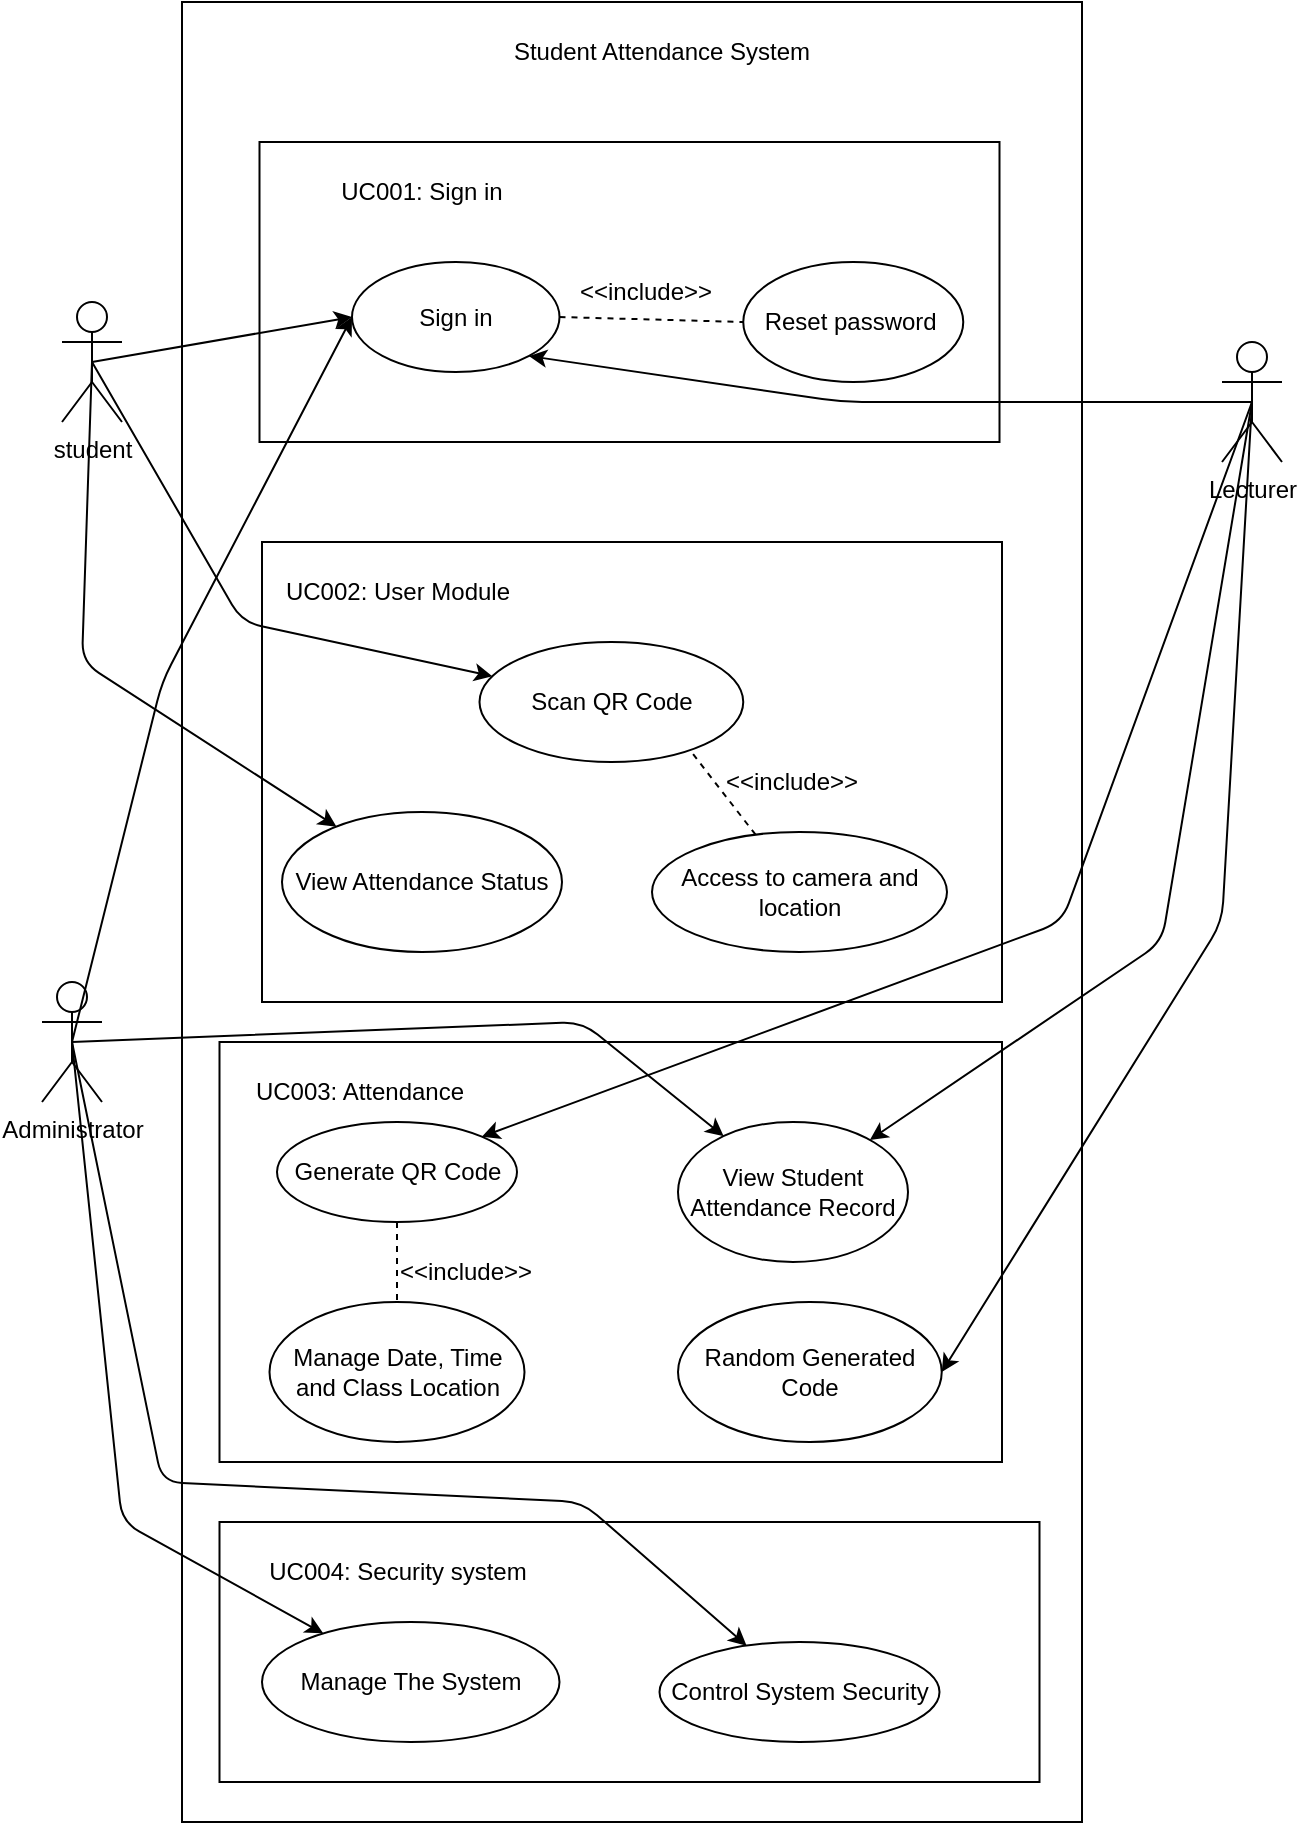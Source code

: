 <mxfile>
    <diagram id="I6u_ylEicrOa9JgdIdD1" name="usecase">
        <mxGraphModel dx="490" dy="424" grid="1" gridSize="10" guides="1" tooltips="1" connect="1" arrows="1" fold="1" page="1" pageScale="1" pageWidth="850" pageHeight="1100" math="0" shadow="0">
            <root>
                <mxCell id="0"/>
                <mxCell id="1" parent="0"/>
                <mxCell id="3" value="student&lt;br&gt;" style="shape=umlActor;verticalLabelPosition=bottom;verticalAlign=top;html=1;outlineConnect=0;" parent="1" vertex="1">
                    <mxGeometry x="60" y="290" width="30" height="60" as="geometry"/>
                </mxCell>
                <mxCell id="6" value="" style="rounded=0;whiteSpace=wrap;html=1;" parent="1" vertex="1">
                    <mxGeometry x="120" y="140" width="450" height="910" as="geometry"/>
                </mxCell>
                <mxCell id="14" value="Lecturer" style="shape=umlActor;verticalLabelPosition=bottom;verticalAlign=top;html=1;outlineConnect=0;" parent="1" vertex="1">
                    <mxGeometry x="640" y="310" width="30" height="60" as="geometry"/>
                </mxCell>
                <mxCell id="25" value="Administrator" style="shape=umlActor;verticalLabelPosition=bottom;verticalAlign=top;html=1;outlineConnect=0;" parent="1" vertex="1">
                    <mxGeometry x="50" y="630" width="30" height="60" as="geometry"/>
                </mxCell>
                <mxCell id="XYWCnq4DJ0gO84Lw5L7P-42" value="" style="rounded=0;whiteSpace=wrap;html=1;" parent="1" vertex="1">
                    <mxGeometry x="160" y="410" width="370" height="230" as="geometry"/>
                </mxCell>
                <mxCell id="XYWCnq4DJ0gO84Lw5L7P-43" value="Scan QR Code" style="ellipse;whiteSpace=wrap;html=1;" parent="1" vertex="1">
                    <mxGeometry x="268.75" y="460" width="131.88" height="60" as="geometry"/>
                </mxCell>
                <mxCell id="XYWCnq4DJ0gO84Lw5L7P-44" value="View Attendance Status" style="ellipse;whiteSpace=wrap;html=1;" parent="1" vertex="1">
                    <mxGeometry x="170" y="545" width="140" height="70" as="geometry"/>
                </mxCell>
                <mxCell id="XYWCnq4DJ0gO84Lw5L7P-46" value="Access to camera and location" style="ellipse;whiteSpace=wrap;html=1;" parent="1" vertex="1">
                    <mxGeometry x="355" y="555" width="147.5" height="60" as="geometry"/>
                </mxCell>
                <mxCell id="XYWCnq4DJ0gO84Lw5L7P-53" value="UC002: User Module" style="text;html=1;strokeColor=none;fillColor=none;align=center;verticalAlign=middle;whiteSpace=wrap;rounded=0;" parent="1" vertex="1">
                    <mxGeometry x="148.75" y="420" width="157.5" height="30" as="geometry"/>
                </mxCell>
                <mxCell id="XYWCnq4DJ0gO84Lw5L7P-54" value="" style="rounded=0;whiteSpace=wrap;html=1;" parent="1" vertex="1">
                    <mxGeometry x="138.75" y="660" width="391.25" height="210" as="geometry"/>
                </mxCell>
                <mxCell id="XYWCnq4DJ0gO84Lw5L7P-55" value="Generate QR Code" style="ellipse;whiteSpace=wrap;html=1;" parent="1" vertex="1">
                    <mxGeometry x="167.5" y="700" width="120" height="50" as="geometry"/>
                </mxCell>
                <mxCell id="XYWCnq4DJ0gO84Lw5L7P-56" value="Manage Date, Time and Class Location" style="ellipse;whiteSpace=wrap;html=1;" parent="1" vertex="1">
                    <mxGeometry x="163.75" y="790" width="127.5" height="70" as="geometry"/>
                </mxCell>
                <mxCell id="XYWCnq4DJ0gO84Lw5L7P-57" value="View Student Attendance Record" style="ellipse;whiteSpace=wrap;html=1;" parent="1" vertex="1">
                    <mxGeometry x="368" y="700" width="115" height="70" as="geometry"/>
                </mxCell>
                <mxCell id="XYWCnq4DJ0gO84Lw5L7P-61" value="UC003: Attendance" style="text;html=1;strokeColor=none;fillColor=none;align=center;verticalAlign=middle;whiteSpace=wrap;rounded=0;" parent="1" vertex="1">
                    <mxGeometry x="148.75" y="670" width="120" height="30" as="geometry"/>
                </mxCell>
                <mxCell id="XYWCnq4DJ0gO84Lw5L7P-64" value="Student Attendance System" style="text;html=1;strokeColor=none;fillColor=none;align=center;verticalAlign=middle;whiteSpace=wrap;rounded=0;" parent="1" vertex="1">
                    <mxGeometry x="260" y="150" width="200" height="30" as="geometry"/>
                </mxCell>
                <mxCell id="XYWCnq4DJ0gO84Lw5L7P-65" value="" style="rounded=0;whiteSpace=wrap;html=1;" parent="1" vertex="1">
                    <mxGeometry x="138.75" y="900" width="410" height="130" as="geometry"/>
                </mxCell>
                <mxCell id="XYWCnq4DJ0gO84Lw5L7P-66" value="Control System Security" style="ellipse;whiteSpace=wrap;html=1;" parent="1" vertex="1">
                    <mxGeometry x="358.75" y="960" width="140" height="50" as="geometry"/>
                </mxCell>
                <mxCell id="XYWCnq4DJ0gO84Lw5L7P-67" value="Manage The System" style="ellipse;whiteSpace=wrap;html=1;" parent="1" vertex="1">
                    <mxGeometry x="160" y="950" width="148.75" height="60" as="geometry"/>
                </mxCell>
                <mxCell id="XYWCnq4DJ0gO84Lw5L7P-68" value="UC004: Security system" style="text;html=1;strokeColor=none;fillColor=none;align=center;verticalAlign=middle;whiteSpace=wrap;rounded=0;" parent="1" vertex="1">
                    <mxGeometry x="148.75" y="910" width="157.5" height="30" as="geometry"/>
                </mxCell>
                <mxCell id="Y3VHPMeUVkQ1NJbOH7VH-25" value="Random Generated Code" style="ellipse;whiteSpace=wrap;html=1;" parent="1" vertex="1">
                    <mxGeometry x="368" y="790" width="131.87" height="70" as="geometry"/>
                </mxCell>
                <mxCell id="27" value="" style="rounded=0;whiteSpace=wrap;html=1;" parent="1" vertex="1">
                    <mxGeometry x="158.75" y="210" width="370" height="150" as="geometry"/>
                </mxCell>
                <mxCell id="28" value="UC001: Sign in" style="text;html=1;strokeColor=none;fillColor=none;align=center;verticalAlign=middle;whiteSpace=wrap;rounded=0;" parent="1" vertex="1">
                    <mxGeometry x="158.13" y="220" width="163.75" height="30" as="geometry"/>
                </mxCell>
                <mxCell id="32" value="Sign in" style="ellipse;whiteSpace=wrap;html=1;" parent="1" vertex="1">
                    <mxGeometry x="205" y="270" width="103.75" height="55" as="geometry"/>
                </mxCell>
                <mxCell id="33" value="Reset password&amp;nbsp;" style="ellipse;whiteSpace=wrap;html=1;" parent="1" vertex="1">
                    <mxGeometry x="400.63" y="270" width="110" height="60" as="geometry"/>
                </mxCell>
                <mxCell id="49" value="" style="endArrow=classic;html=1;entryX=0;entryY=0.5;entryDx=0;entryDy=0;exitX=0.5;exitY=0.5;exitDx=0;exitDy=0;exitPerimeter=0;" parent="1" source="3" target="32" edge="1">
                    <mxGeometry width="50" height="50" relative="1" as="geometry">
                        <mxPoint x="80" y="320" as="sourcePoint"/>
                        <mxPoint x="200" y="350" as="targetPoint"/>
                    </mxGeometry>
                </mxCell>
                <mxCell id="50" value="" style="endArrow=classic;html=1;exitX=0.5;exitY=0.5;exitDx=0;exitDy=0;exitPerimeter=0;entryX=0;entryY=0.5;entryDx=0;entryDy=0;" parent="1" source="25" target="32" edge="1">
                    <mxGeometry width="50" height="50" relative="1" as="geometry">
                        <mxPoint x="260" y="520" as="sourcePoint"/>
                        <mxPoint x="310" y="470" as="targetPoint"/>
                        <Array as="points">
                            <mxPoint x="110" y="480"/>
                        </Array>
                    </mxGeometry>
                </mxCell>
                <mxCell id="51" value="" style="endArrow=classic;html=1;exitX=0.5;exitY=0.5;exitDx=0;exitDy=0;exitPerimeter=0;entryX=1;entryY=1;entryDx=0;entryDy=0;" parent="1" source="14" target="32" edge="1">
                    <mxGeometry width="50" height="50" relative="1" as="geometry">
                        <mxPoint x="440" y="420" as="sourcePoint"/>
                        <mxPoint x="490" y="370" as="targetPoint"/>
                        <Array as="points">
                            <mxPoint x="450" y="340"/>
                        </Array>
                    </mxGeometry>
                </mxCell>
                <mxCell id="52" value="" style="endArrow=none;dashed=1;html=1;exitX=1;exitY=0.5;exitDx=0;exitDy=0;entryX=0;entryY=0.5;entryDx=0;entryDy=0;" parent="1" source="32" target="33" edge="1">
                    <mxGeometry width="50" height="50" relative="1" as="geometry">
                        <mxPoint x="350" y="420" as="sourcePoint"/>
                        <mxPoint x="400" y="370" as="targetPoint"/>
                    </mxGeometry>
                </mxCell>
                <mxCell id="54" value="&amp;lt;&amp;lt;include&amp;gt;&amp;gt;" style="text;html=1;strokeColor=none;fillColor=none;align=center;verticalAlign=middle;whiteSpace=wrap;rounded=0;" parent="1" vertex="1">
                    <mxGeometry x="321.88" y="270" width="60" height="30" as="geometry"/>
                </mxCell>
                <mxCell id="55" value="" style="endArrow=classic;html=1;exitX=0.5;exitY=0.5;exitDx=0;exitDy=0;exitPerimeter=0;" parent="1" source="3" target="XYWCnq4DJ0gO84Lw5L7P-43" edge="1">
                    <mxGeometry width="50" height="50" relative="1" as="geometry">
                        <mxPoint x="240" y="420" as="sourcePoint"/>
                        <mxPoint x="290" y="370" as="targetPoint"/>
                        <Array as="points">
                            <mxPoint x="150" y="450"/>
                        </Array>
                    </mxGeometry>
                </mxCell>
                <mxCell id="57" value="" style="endArrow=none;dashed=1;html=1;entryX=0.798;entryY=0.9;entryDx=0;entryDy=0;entryPerimeter=0;" parent="1" source="XYWCnq4DJ0gO84Lw5L7P-46" target="XYWCnq4DJ0gO84Lw5L7P-43" edge="1">
                    <mxGeometry width="50" height="50" relative="1" as="geometry">
                        <mxPoint x="280" y="620" as="sourcePoint"/>
                        <mxPoint x="330" y="570" as="targetPoint"/>
                    </mxGeometry>
                </mxCell>
                <mxCell id="58" value="&amp;lt;&amp;lt;include&amp;gt;&amp;gt;" style="text;html=1;strokeColor=none;fillColor=none;align=center;verticalAlign=middle;whiteSpace=wrap;rounded=0;" parent="1" vertex="1">
                    <mxGeometry x="395" y="515" width="60" height="30" as="geometry"/>
                </mxCell>
                <mxCell id="59" value="" style="endArrow=classic;html=1;exitX=0.5;exitY=0.5;exitDx=0;exitDy=0;exitPerimeter=0;" parent="1" source="3" target="XYWCnq4DJ0gO84Lw5L7P-44" edge="1">
                    <mxGeometry width="50" height="50" relative="1" as="geometry">
                        <mxPoint x="280" y="520" as="sourcePoint"/>
                        <mxPoint x="330" y="470" as="targetPoint"/>
                        <Array as="points">
                            <mxPoint x="70" y="470"/>
                        </Array>
                    </mxGeometry>
                </mxCell>
                <mxCell id="60" value="" style="endArrow=classic;html=1;exitX=0.5;exitY=0.5;exitDx=0;exitDy=0;exitPerimeter=0;entryX=1;entryY=0;entryDx=0;entryDy=0;" parent="1" source="14" target="XYWCnq4DJ0gO84Lw5L7P-55" edge="1">
                    <mxGeometry width="50" height="50" relative="1" as="geometry">
                        <mxPoint x="390" y="520" as="sourcePoint"/>
                        <mxPoint x="440" y="470" as="targetPoint"/>
                        <Array as="points">
                            <mxPoint x="560" y="600"/>
                        </Array>
                    </mxGeometry>
                </mxCell>
                <mxCell id="61" value="" style="endArrow=classic;html=1;exitX=0.5;exitY=0.5;exitDx=0;exitDy=0;exitPerimeter=0;" parent="1" source="14" target="XYWCnq4DJ0gO84Lw5L7P-57" edge="1">
                    <mxGeometry width="50" height="50" relative="1" as="geometry">
                        <mxPoint x="630" y="428.667" as="sourcePoint"/>
                        <mxPoint x="440" y="570" as="targetPoint"/>
                        <Array as="points">
                            <mxPoint x="610" y="610"/>
                        </Array>
                    </mxGeometry>
                </mxCell>
                <mxCell id="63" value="" style="endArrow=classic;html=1;exitX=0.5;exitY=0.5;exitDx=0;exitDy=0;exitPerimeter=0;entryX=1;entryY=0.5;entryDx=0;entryDy=0;" parent="1" source="14" target="Y3VHPMeUVkQ1NJbOH7VH-25" edge="1">
                    <mxGeometry width="50" height="50" relative="1" as="geometry">
                        <mxPoint x="390" y="410" as="sourcePoint"/>
                        <mxPoint x="610" y="682" as="targetPoint"/>
                        <Array as="points">
                            <mxPoint x="640" y="600"/>
                        </Array>
                    </mxGeometry>
                </mxCell>
                <mxCell id="64" value="" style="endArrow=none;dashed=1;html=1;exitX=0.5;exitY=1;exitDx=0;exitDy=0;" parent="1" source="XYWCnq4DJ0gO84Lw5L7P-55" target="XYWCnq4DJ0gO84Lw5L7P-56" edge="1">
                    <mxGeometry width="50" height="50" relative="1" as="geometry">
                        <mxPoint x="340" y="810" as="sourcePoint"/>
                        <mxPoint x="390" y="760" as="targetPoint"/>
                    </mxGeometry>
                </mxCell>
                <mxCell id="65" value="&amp;lt;&amp;lt;include&amp;gt;&amp;gt;" style="text;html=1;strokeColor=none;fillColor=none;align=center;verticalAlign=middle;whiteSpace=wrap;rounded=0;" parent="1" vertex="1">
                    <mxGeometry x="232.03" y="760" width="60" height="30" as="geometry"/>
                </mxCell>
                <mxCell id="66" value="" style="endArrow=classic;html=1;exitX=0.5;exitY=0.5;exitDx=0;exitDy=0;exitPerimeter=0;" parent="1" source="25" target="XYWCnq4DJ0gO84Lw5L7P-67" edge="1">
                    <mxGeometry width="50" height="50" relative="1" as="geometry">
                        <mxPoint x="160" y="810" as="sourcePoint"/>
                        <mxPoint x="210" y="760" as="targetPoint"/>
                        <Array as="points">
                            <mxPoint x="90" y="900"/>
                        </Array>
                    </mxGeometry>
                </mxCell>
                <mxCell id="68" value="" style="endArrow=classic;html=1;exitX=0.5;exitY=0.5;exitDx=0;exitDy=0;exitPerimeter=0;" parent="1" source="25" target="XYWCnq4DJ0gO84Lw5L7P-66" edge="1">
                    <mxGeometry width="50" height="50" relative="1" as="geometry">
                        <mxPoint x="160" y="810" as="sourcePoint"/>
                        <mxPoint x="210" y="760" as="targetPoint"/>
                        <Array as="points">
                            <mxPoint x="110" y="880"/>
                            <mxPoint x="320" y="890"/>
                        </Array>
                    </mxGeometry>
                </mxCell>
                <mxCell id="69" value="" style="endArrow=classic;html=1;exitX=0.5;exitY=0.5;exitDx=0;exitDy=0;exitPerimeter=0;" parent="1" source="25" target="XYWCnq4DJ0gO84Lw5L7P-57" edge="1">
                    <mxGeometry width="50" height="50" relative="1" as="geometry">
                        <mxPoint x="250" y="710" as="sourcePoint"/>
                        <mxPoint x="300" y="660" as="targetPoint"/>
                        <Array as="points">
                            <mxPoint x="320" y="650"/>
                        </Array>
                    </mxGeometry>
                </mxCell>
            </root>
        </mxGraphModel>
    </diagram>
    <diagram id="xiHPo--04WoYaqVdLC43" name="activity">
        <mxGraphModel dx="490" dy="424" grid="1" gridSize="10" guides="1" tooltips="1" connect="1" arrows="1" fold="1" page="1" pageScale="1" pageWidth="850" pageHeight="1100" math="0" shadow="0">
            <root>
                <mxCell id="0"/>
                <mxCell id="1" parent="0"/>
                <mxCell id="5aAx5zSFEC0gb9VVzUQT-2" value="" style="swimlane;startSize=0;" parent="1" vertex="1">
                    <mxGeometry x="70" y="25" width="530" height="1200" as="geometry"/>
                </mxCell>
                <mxCell id="5aAx5zSFEC0gb9VVzUQT-19" style="edgeStyle=none;html=1;fontSize=12;" parent="5aAx5zSFEC0gb9VVzUQT-2" source="5aAx5zSFEC0gb9VVzUQT-7" target="5aAx5zSFEC0gb9VVzUQT-13" edge="1">
                    <mxGeometry relative="1" as="geometry"/>
                </mxCell>
                <mxCell id="5aAx5zSFEC0gb9VVzUQT-7" value="&lt;font style=&quot;font-size: 18px;&quot;&gt;Student&lt;/font&gt;" style="text;html=1;strokeColor=none;fillColor=none;align=center;verticalAlign=middle;whiteSpace=wrap;rounded=0;" parent="5aAx5zSFEC0gb9VVzUQT-2" vertex="1">
                    <mxGeometry x="30" y="10" width="90" height="30" as="geometry"/>
                </mxCell>
                <mxCell id="5aAx5zSFEC0gb9VVzUQT-10" value="" style="line;strokeWidth=2;direction=south;html=1;fontSize=18;" parent="5aAx5zSFEC0gb9VVzUQT-2" vertex="1">
                    <mxGeometry x="160" width="10" height="1200" as="geometry"/>
                </mxCell>
                <mxCell id="5aAx5zSFEC0gb9VVzUQT-13" value="&lt;font style=&quot;font-size: 12px;&quot;&gt;Log in to to the system&lt;/font&gt;" style="ellipse;whiteSpace=wrap;html=1;fontSize=18;" parent="5aAx5zSFEC0gb9VVzUQT-2" vertex="1">
                    <mxGeometry x="15" y="80" width="135" height="70" as="geometry"/>
                </mxCell>
                <mxCell id="5aAx5zSFEC0gb9VVzUQT-17" value="" style="shape=waypoint;sketch=0;fillStyle=solid;size=6;pointerEvents=1;points=[];fillColor=none;resizable=0;rotatable=0;perimeter=centerPerimeter;snapToPoint=1;fontSize=12;" parent="5aAx5zSFEC0gb9VVzUQT-2" vertex="1">
                    <mxGeometry x="65" y="30" width="20" height="20" as="geometry"/>
                </mxCell>
                <mxCell id="5aAx5zSFEC0gb9VVzUQT-20" value="Access to camera and location&amp;nbsp;" style="ellipse;whiteSpace=wrap;html=1;fontSize=12;" parent="5aAx5zSFEC0gb9VVzUQT-2" vertex="1">
                    <mxGeometry x="12.5" y="190" width="140" height="60" as="geometry"/>
                </mxCell>
                <mxCell id="5aAx5zSFEC0gb9VVzUQT-21" value="" style="endArrow=classic;html=1;fontSize=12;exitX=0.5;exitY=1;exitDx=0;exitDy=0;entryX=0.5;entryY=0;entryDx=0;entryDy=0;" parent="5aAx5zSFEC0gb9VVzUQT-2" source="5aAx5zSFEC0gb9VVzUQT-13" target="5aAx5zSFEC0gb9VVzUQT-20" edge="1">
                    <mxGeometry width="50" height="50" relative="1" as="geometry">
                        <mxPoint x="180" y="250" as="sourcePoint"/>
                        <mxPoint x="230" y="200" as="targetPoint"/>
                    </mxGeometry>
                </mxCell>
                <mxCell id="5aAx5zSFEC0gb9VVzUQT-22" value="Lecturer" style="text;strokeColor=none;fillColor=none;html=1;fontSize=18;fontStyle=1;verticalAlign=middle;align=center;" parent="5aAx5zSFEC0gb9VVzUQT-2" vertex="1">
                    <mxGeometry x="180" y="5" width="100" height="40" as="geometry"/>
                </mxCell>
                <mxCell id="5aAx5zSFEC0gb9VVzUQT-27" value="Generate QR code" style="ellipse;whiteSpace=wrap;html=1;fontSize=12;" parent="5aAx5zSFEC0gb9VVzUQT-2" vertex="1">
                    <mxGeometry x="200" y="270" width="130" height="60" as="geometry"/>
                </mxCell>
                <mxCell id="5aAx5zSFEC0gb9VVzUQT-29" value="Scan QR code" style="ellipse;whiteSpace=wrap;html=1;fontSize=12;" parent="5aAx5zSFEC0gb9VVzUQT-2" vertex="1">
                    <mxGeometry x="12.5" y="300" width="137.5" height="60" as="geometry"/>
                </mxCell>
                <mxCell id="5aAx5zSFEC0gb9VVzUQT-31" value="" style="line;strokeWidth=2;html=1;fontSize=12;" parent="5aAx5zSFEC0gb9VVzUQT-2" vertex="1">
                    <mxGeometry x="-5" y="50" width="535" height="10" as="geometry"/>
                </mxCell>
                <mxCell id="5aAx5zSFEC0gb9VVzUQT-39" value="" style="edgeStyle=segmentEdgeStyle;endArrow=classic;html=1;curved=0;rounded=0;endSize=8;startSize=8;fontSize=12;exitX=1;exitY=0.5;exitDx=0;exitDy=0;entryX=0.421;entryY=0.992;entryDx=0;entryDy=0;entryPerimeter=0;" parent="5aAx5zSFEC0gb9VVzUQT-2" source="5aAx5zSFEC0gb9VVzUQT-20" target="5aAx5zSFEC0gb9VVzUQT-69" edge="1">
                    <mxGeometry width="50" height="50" relative="1" as="geometry">
                        <mxPoint x="190" y="230" as="sourcePoint"/>
                        <mxPoint x="240" y="180" as="targetPoint"/>
                    </mxGeometry>
                </mxCell>
                <mxCell id="5aAx5zSFEC0gb9VVzUQT-44" value="" style="edgeStyle=segmentEdgeStyle;endArrow=classic;html=1;curved=0;rounded=0;endSize=8;startSize=8;fontSize=12;entryX=1.005;entryY=0.644;entryDx=0;entryDy=0;entryPerimeter=0;exitX=0.451;exitY=1.011;exitDx=0;exitDy=0;exitPerimeter=0;" parent="5aAx5zSFEC0gb9VVzUQT-2" source="5aAx5zSFEC0gb9VVzUQT-27" target="5aAx5zSFEC0gb9VVzUQT-29" edge="1">
                    <mxGeometry width="50" height="50" relative="1" as="geometry">
                        <mxPoint x="200" y="320" as="sourcePoint"/>
                        <mxPoint x="250" y="270" as="targetPoint"/>
                    </mxGeometry>
                </mxCell>
                <mxCell id="5aAx5zSFEC0gb9VVzUQT-45" value="" style="line;strokeWidth=2;direction=south;html=1;fontSize=12;" parent="5aAx5zSFEC0gb9VVzUQT-2" vertex="1">
                    <mxGeometry x="350" width="10" height="1200" as="geometry"/>
                </mxCell>
                <mxCell id="5aAx5zSFEC0gb9VVzUQT-46" value="Administrator" style="text;strokeColor=none;fillColor=none;html=1;fontSize=18;fontStyle=1;verticalAlign=middle;align=center;" parent="5aAx5zSFEC0gb9VVzUQT-2" vertex="1">
                    <mxGeometry x="390" y="5" width="100" height="40" as="geometry"/>
                </mxCell>
                <mxCell id="5aAx5zSFEC0gb9VVzUQT-48" value="Scan failed or success?" style="shape=hexagon;perimeter=hexagonPerimeter2;whiteSpace=wrap;html=1;fixedSize=1;fontSize=12;" parent="5aAx5zSFEC0gb9VVzUQT-2" vertex="1">
                    <mxGeometry x="190" y="380" width="140" height="30" as="geometry"/>
                </mxCell>
                <mxCell id="5aAx5zSFEC0gb9VVzUQT-49" value="" style="endArrow=classic;html=1;fontSize=12;exitX=0.5;exitY=1;exitDx=0;exitDy=0;entryX=0.625;entryY=0;entryDx=0;entryDy=0;" parent="5aAx5zSFEC0gb9VVzUQT-2" source="5aAx5zSFEC0gb9VVzUQT-29" target="5aAx5zSFEC0gb9VVzUQT-48" edge="1">
                    <mxGeometry width="50" height="50" relative="1" as="geometry">
                        <mxPoint x="200" y="390" as="sourcePoint"/>
                        <mxPoint x="250" y="340" as="targetPoint"/>
                        <Array as="points">
                            <mxPoint x="270" y="360"/>
                        </Array>
                    </mxGeometry>
                </mxCell>
                <mxCell id="5aAx5zSFEC0gb9VVzUQT-51" value="Generated random generate code" style="ellipse;whiteSpace=wrap;html=1;fontSize=12;" parent="5aAx5zSFEC0gb9VVzUQT-2" vertex="1">
                    <mxGeometry x="200" y="455" width="150" height="50" as="geometry"/>
                </mxCell>
                <mxCell id="5aAx5zSFEC0gb9VVzUQT-53" value="" style="endArrow=classic;html=1;fontSize=12;exitX=1;exitY=0.5;exitDx=0;exitDy=0;" parent="5aAx5zSFEC0gb9VVzUQT-2" source="5aAx5zSFEC0gb9VVzUQT-48" target="5aAx5zSFEC0gb9VVzUQT-51" edge="1">
                    <mxGeometry width="50" height="50" relative="1" as="geometry">
                        <mxPoint x="260" y="470" as="sourcePoint"/>
                        <mxPoint x="310" y="420" as="targetPoint"/>
                        <Array as="points">
                            <mxPoint x="330" y="450"/>
                        </Array>
                    </mxGeometry>
                </mxCell>
                <mxCell id="5aAx5zSFEC0gb9VVzUQT-54" value="Failed" style="text;html=1;strokeColor=none;fillColor=none;align=center;verticalAlign=middle;whiteSpace=wrap;rounded=0;fontSize=12;" parent="5aAx5zSFEC0gb9VVzUQT-2" vertex="1">
                    <mxGeometry x="280" y="420" width="60" height="30" as="geometry"/>
                </mxCell>
                <mxCell id="5aAx5zSFEC0gb9VVzUQT-57" value="Input Student biometric data" style="ellipse;whiteSpace=wrap;html=1;fontSize=12;" parent="5aAx5zSFEC0gb9VVzUQT-2" vertex="1">
                    <mxGeometry x="21.25" y="490" width="118.75" height="60" as="geometry"/>
                </mxCell>
                <mxCell id="5aAx5zSFEC0gb9VVzUQT-56" value="" style="endArrow=classic;html=1;fontSize=12;exitX=0.262;exitY=1.047;exitDx=0;exitDy=0;exitPerimeter=0;" parent="5aAx5zSFEC0gb9VVzUQT-2" source="5aAx5zSFEC0gb9VVzUQT-51" target="5aAx5zSFEC0gb9VVzUQT-57" edge="1">
                    <mxGeometry width="50" height="50" relative="1" as="geometry">
                        <mxPoint x="230" y="580" as="sourcePoint"/>
                        <mxPoint x="280" y="530" as="targetPoint"/>
                        <Array as="points">
                            <mxPoint x="240" y="530"/>
                        </Array>
                    </mxGeometry>
                </mxCell>
                <mxCell id="5aAx5zSFEC0gb9VVzUQT-58" value="Verify student biometric data" style="ellipse;whiteSpace=wrap;html=1;fontSize=12;" parent="5aAx5zSFEC0gb9VVzUQT-2" vertex="1">
                    <mxGeometry x="190" y="570" width="140" height="60" as="geometry"/>
                </mxCell>
                <mxCell id="5aAx5zSFEC0gb9VVzUQT-59" value="" style="endArrow=classic;html=1;fontSize=12;entryX=0.5;entryY=0;entryDx=0;entryDy=0;" parent="5aAx5zSFEC0gb9VVzUQT-2" target="5aAx5zSFEC0gb9VVzUQT-58" edge="1">
                    <mxGeometry width="50" height="50" relative="1" as="geometry">
                        <mxPoint x="90" y="550" as="sourcePoint"/>
                        <mxPoint x="170" y="540" as="targetPoint"/>
                        <Array as="points">
                            <mxPoint x="260" y="550"/>
                        </Array>
                    </mxGeometry>
                </mxCell>
                <mxCell id="5aAx5zSFEC0gb9VVzUQT-60" value="online or physical class?&amp;nbsp;" style="shape=hexagon;perimeter=hexagonPerimeter2;whiteSpace=wrap;html=1;fixedSize=1;fontSize=12;" parent="5aAx5zSFEC0gb9VVzUQT-2" vertex="1">
                    <mxGeometry x="175" y="660" width="165" height="40" as="geometry"/>
                </mxCell>
                <mxCell id="5aAx5zSFEC0gb9VVzUQT-61" value="" style="endArrow=classic;html=1;fontSize=12;exitX=0.429;exitY=1;exitDx=0;exitDy=0;exitPerimeter=0;entryX=0.438;entryY=-0.033;entryDx=0;entryDy=0;entryPerimeter=0;" parent="5aAx5zSFEC0gb9VVzUQT-2" source="5aAx5zSFEC0gb9VVzUQT-58" target="5aAx5zSFEC0gb9VVzUQT-60" edge="1">
                    <mxGeometry width="50" height="50" relative="1" as="geometry">
                        <mxPoint x="235" y="680" as="sourcePoint"/>
                        <mxPoint x="285" y="630" as="targetPoint"/>
                    </mxGeometry>
                </mxCell>
                <mxCell id="5aAx5zSFEC0gb9VVzUQT-62" value="Verify student location&amp;nbsp;" style="ellipse;whiteSpace=wrap;html=1;fontSize=12;" parent="5aAx5zSFEC0gb9VVzUQT-2" vertex="1">
                    <mxGeometry x="170" y="730" width="130" height="50" as="geometry"/>
                </mxCell>
                <mxCell id="5aAx5zSFEC0gb9VVzUQT-63" value="View attendance status" style="ellipse;whiteSpace=wrap;html=1;fontSize=12;" parent="5aAx5zSFEC0gb9VVzUQT-2" vertex="1">
                    <mxGeometry x="220" y="800" width="130" height="50" as="geometry"/>
                </mxCell>
                <mxCell id="5aAx5zSFEC0gb9VVzUQT-64" value="" style="endArrow=classic;html=1;fontSize=12;exitX=0;exitY=0.5;exitDx=0;exitDy=0;entryX=0.077;entryY=0.2;entryDx=0;entryDy=0;entryPerimeter=0;" parent="5aAx5zSFEC0gb9VVzUQT-2" source="5aAx5zSFEC0gb9VVzUQT-60" target="5aAx5zSFEC0gb9VVzUQT-62" edge="1">
                    <mxGeometry width="50" height="50" relative="1" as="geometry">
                        <mxPoint x="190" y="820" as="sourcePoint"/>
                        <mxPoint x="240" y="770" as="targetPoint"/>
                    </mxGeometry>
                </mxCell>
                <mxCell id="5aAx5zSFEC0gb9VVzUQT-65" value="" style="endArrow=classic;html=1;fontSize=12;exitX=1;exitY=0.75;exitDx=0;exitDy=0;entryX=1;entryY=0;entryDx=0;entryDy=0;" parent="5aAx5zSFEC0gb9VVzUQT-2" source="5aAx5zSFEC0gb9VVzUQT-60" target="5aAx5zSFEC0gb9VVzUQT-63" edge="1">
                    <mxGeometry width="50" height="50" relative="1" as="geometry">
                        <mxPoint x="190" y="820" as="sourcePoint"/>
                        <mxPoint x="240" y="770" as="targetPoint"/>
                    </mxGeometry>
                </mxCell>
                <mxCell id="5aAx5zSFEC0gb9VVzUQT-66" value="physical" style="text;html=1;strokeColor=none;fillColor=none;align=center;verticalAlign=middle;whiteSpace=wrap;rounded=0;fontSize=12;" parent="5aAx5zSFEC0gb9VVzUQT-2" vertex="1">
                    <mxGeometry x="175" y="710" width="60" height="30" as="geometry"/>
                </mxCell>
                <mxCell id="5aAx5zSFEC0gb9VVzUQT-67" value="online" style="text;html=1;strokeColor=none;fillColor=none;align=center;verticalAlign=middle;whiteSpace=wrap;rounded=0;fontSize=12;" parent="5aAx5zSFEC0gb9VVzUQT-2" vertex="1">
                    <mxGeometry x="280" y="780" width="60" height="30" as="geometry"/>
                </mxCell>
                <mxCell id="5aAx5zSFEC0gb9VVzUQT-69" value="Manage date, time and location" style="ellipse;whiteSpace=wrap;html=1;fontSize=12;" parent="5aAx5zSFEC0gb9VVzUQT-2" vertex="1">
                    <mxGeometry x="197.5" y="120" width="120" height="80" as="geometry"/>
                </mxCell>
                <mxCell id="5aAx5zSFEC0gb9VVzUQT-70" value="" style="endArrow=classic;html=1;fontSize=12;exitX=0.604;exitY=1.042;exitDx=0;exitDy=0;exitPerimeter=0;" parent="5aAx5zSFEC0gb9VVzUQT-2" source="5aAx5zSFEC0gb9VVzUQT-69" target="5aAx5zSFEC0gb9VVzUQT-27" edge="1">
                    <mxGeometry width="50" height="50" relative="1" as="geometry">
                        <mxPoint x="260" y="260" as="sourcePoint"/>
                        <mxPoint x="310" y="210" as="targetPoint"/>
                    </mxGeometry>
                </mxCell>
                <mxCell id="5aAx5zSFEC0gb9VVzUQT-71" value="View attendance status" style="ellipse;whiteSpace=wrap;html=1;fontSize=12;" parent="5aAx5zSFEC0gb9VVzUQT-2" vertex="1">
                    <mxGeometry x="22.5" y="860" width="105" height="60" as="geometry"/>
                </mxCell>
                <mxCell id="5aAx5zSFEC0gb9VVzUQT-72" value="" style="endArrow=classic;html=1;fontSize=12;exitX=0.441;exitY=1.093;exitDx=0;exitDy=0;exitPerimeter=0;" parent="5aAx5zSFEC0gb9VVzUQT-2" source="5aAx5zSFEC0gb9VVzUQT-63" target="5aAx5zSFEC0gb9VVzUQT-71" edge="1">
                    <mxGeometry width="50" height="50" relative="1" as="geometry">
                        <mxPoint x="170" y="910" as="sourcePoint"/>
                        <mxPoint x="220" y="860" as="targetPoint"/>
                        <Array as="points">
                            <mxPoint x="280" y="890"/>
                        </Array>
                    </mxGeometry>
                </mxCell>
                <mxCell id="5aAx5zSFEC0gb9VVzUQT-73" value="Generate list of attendance&amp;nbsp;" style="ellipse;whiteSpace=wrap;html=1;fontSize=12;" parent="5aAx5zSFEC0gb9VVzUQT-2" vertex="1">
                    <mxGeometry x="380" y="905" width="140" height="65" as="geometry"/>
                </mxCell>
                <mxCell id="5aAx5zSFEC0gb9VVzUQT-74" value="" style="endArrow=classic;html=1;fontSize=12;exitX=0.643;exitY=1.05;exitDx=0;exitDy=0;exitPerimeter=0;" parent="5aAx5zSFEC0gb9VVzUQT-2" source="5aAx5zSFEC0gb9VVzUQT-71" target="5aAx5zSFEC0gb9VVzUQT-73" edge="1">
                    <mxGeometry width="50" height="50" relative="1" as="geometry">
                        <mxPoint x="240" y="1035" as="sourcePoint"/>
                        <mxPoint x="290" y="985" as="targetPoint"/>
                        <Array as="points">
                            <mxPoint x="90" y="945"/>
                        </Array>
                    </mxGeometry>
                </mxCell>
                <mxCell id="5aAx5zSFEC0gb9VVzUQT-75" value="Create report and make analysis" style="ellipse;whiteSpace=wrap;html=1;fontSize=12;" parent="5aAx5zSFEC0gb9VVzUQT-2" vertex="1">
                    <mxGeometry x="380" y="985" width="140" height="60" as="geometry"/>
                </mxCell>
                <mxCell id="5aAx5zSFEC0gb9VVzUQT-76" value="" style="endArrow=classic;html=1;fontSize=12;entryX=0.5;entryY=0;entryDx=0;entryDy=0;" parent="5aAx5zSFEC0gb9VVzUQT-2" target="5aAx5zSFEC0gb9VVzUQT-75" edge="1">
                    <mxGeometry width="50" height="50" relative="1" as="geometry">
                        <mxPoint x="420" y="938" as="sourcePoint"/>
                        <mxPoint x="500" y="965" as="targetPoint"/>
                    </mxGeometry>
                </mxCell>
                <mxCell id="5aAx5zSFEC0gb9VVzUQT-78" value="" style="shape=sumEllipse;perimeter=ellipsePerimeter;whiteSpace=wrap;html=1;backgroundOutline=1;fontSize=12;" parent="5aAx5zSFEC0gb9VVzUQT-2" vertex="1">
                    <mxGeometry x="432.5" y="1115" width="35" height="35" as="geometry"/>
                </mxCell>
                <mxCell id="5aAx5zSFEC0gb9VVzUQT-79" value="" style="endArrow=classic;html=1;fontSize=12;exitX=0.5;exitY=1;exitDx=0;exitDy=0;entryX=0.5;entryY=0;entryDx=0;entryDy=0;" parent="5aAx5zSFEC0gb9VVzUQT-2" source="5aAx5zSFEC0gb9VVzUQT-75" target="5aAx5zSFEC0gb9VVzUQT-78" edge="1">
                    <mxGeometry width="50" height="50" relative="1" as="geometry">
                        <mxPoint x="432.5" y="1095" as="sourcePoint"/>
                        <mxPoint x="482.5" y="1045" as="targetPoint"/>
                    </mxGeometry>
                </mxCell>
                <mxCell id="_rP1sHgq6f1QHs6t4Aqy-1" value="1" style="rhombus;whiteSpace=wrap;html=1;" parent="5aAx5zSFEC0gb9VVzUQT-2" vertex="1">
                    <mxGeometry x="175" y="425" width="30" height="30" as="geometry"/>
                </mxCell>
                <mxCell id="_rP1sHgq6f1QHs6t4Aqy-2" value="" style="endArrow=classic;html=1;exitX=0;exitY=0.5;exitDx=0;exitDy=0;entryX=0.5;entryY=0;entryDx=0;entryDy=0;" parent="5aAx5zSFEC0gb9VVzUQT-2" source="5aAx5zSFEC0gb9VVzUQT-48" target="_rP1sHgq6f1QHs6t4Aqy-1" edge="1">
                    <mxGeometry width="50" height="50" relative="1" as="geometry">
                        <mxPoint x="210" y="525" as="sourcePoint"/>
                        <mxPoint x="260" y="475" as="targetPoint"/>
                    </mxGeometry>
                </mxCell>
                <mxCell id="_rP1sHgq6f1QHs6t4Aqy-3" value="success" style="text;html=1;strokeColor=none;fillColor=none;align=center;verticalAlign=middle;whiteSpace=wrap;rounded=0;" parent="5aAx5zSFEC0gb9VVzUQT-2" vertex="1">
                    <mxGeometry x="190" y="405" width="60" height="30" as="geometry"/>
                </mxCell>
                <mxCell id="_rP1sHgq6f1QHs6t4Aqy-4" value="1" style="rhombus;whiteSpace=wrap;html=1;" parent="5aAx5zSFEC0gb9VVzUQT-2" vertex="1">
                    <mxGeometry x="170" y="810" width="30" height="30" as="geometry"/>
                </mxCell>
                <mxCell id="_rP1sHgq6f1QHs6t4Aqy-5" style="edgeStyle=none;html=1;exitX=0;exitY=0;exitDx=0;exitDy=0;entryX=0;entryY=0.5;entryDx=0;entryDy=0;" parent="5aAx5zSFEC0gb9VVzUQT-2" source="_rP1sHgq6f1QHs6t4Aqy-4" target="_rP1sHgq6f1QHs6t4Aqy-4" edge="1">
                    <mxGeometry relative="1" as="geometry"/>
                </mxCell>
                <mxCell id="_rP1sHgq6f1QHs6t4Aqy-7" value="" style="endArrow=classic;html=1;exitX=1;exitY=0.5;exitDx=0;exitDy=0;entryX=0;entryY=0.5;entryDx=0;entryDy=0;" parent="5aAx5zSFEC0gb9VVzUQT-2" source="_rP1sHgq6f1QHs6t4Aqy-4" target="5aAx5zSFEC0gb9VVzUQT-63" edge="1">
                    <mxGeometry width="50" height="50" relative="1" as="geometry">
                        <mxPoint x="210" y="825" as="sourcePoint"/>
                        <mxPoint x="260" y="775" as="targetPoint"/>
                    </mxGeometry>
                </mxCell>
            </root>
        </mxGraphModel>
    </diagram>
</mxfile>